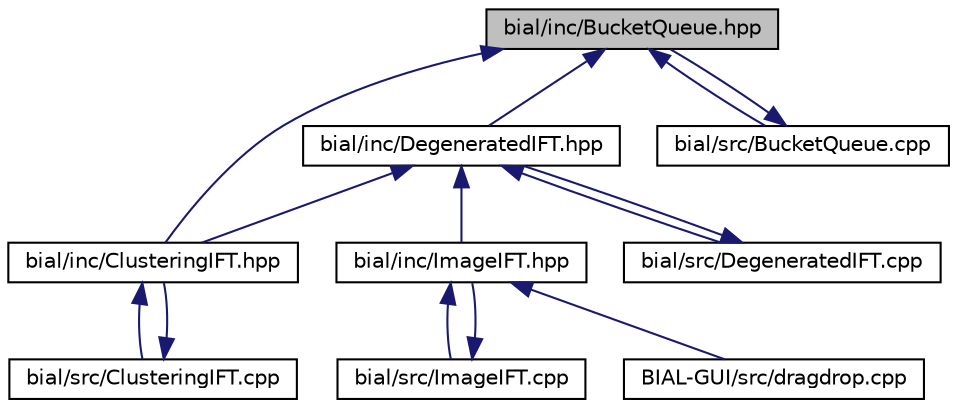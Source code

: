 digraph "bial/inc/BucketQueue.hpp"
{
  edge [fontname="Helvetica",fontsize="10",labelfontname="Helvetica",labelfontsize="10"];
  node [fontname="Helvetica",fontsize="10",shape=record];
  Node1 [label="bial/inc/BucketQueue.hpp",height=0.2,width=0.4,color="black", fillcolor="grey75", style="filled", fontcolor="black"];
  Node1 -> Node2 [dir="back",color="midnightblue",fontsize="10",style="solid",fontname="Helvetica"];
  Node2 [label="bial/inc/ClusteringIFT.hpp",height=0.2,width=0.4,color="black", fillcolor="white", style="filled",URL="$_clustering_i_f_t_8hpp.html"];
  Node2 -> Node3 [dir="back",color="midnightblue",fontsize="10",style="solid",fontname="Helvetica"];
  Node3 [label="bial/src/ClusteringIFT.cpp",height=0.2,width=0.4,color="black", fillcolor="white", style="filled",URL="$_clustering_i_f_t_8cpp.html"];
  Node3 -> Node2 [dir="back",color="midnightblue",fontsize="10",style="solid",fontname="Helvetica"];
  Node1 -> Node4 [dir="back",color="midnightblue",fontsize="10",style="solid",fontname="Helvetica"];
  Node4 [label="bial/inc/DegeneratedIFT.hpp",height=0.2,width=0.4,color="black", fillcolor="white", style="filled",URL="$_degenerated_i_f_t_8hpp.html"];
  Node4 -> Node2 [dir="back",color="midnightblue",fontsize="10",style="solid",fontname="Helvetica"];
  Node4 -> Node5 [dir="back",color="midnightblue",fontsize="10",style="solid",fontname="Helvetica"];
  Node5 [label="bial/inc/ImageIFT.hpp",height=0.2,width=0.4,color="black", fillcolor="white", style="filled",URL="$_image_i_f_t_8hpp.html"];
  Node5 -> Node6 [dir="back",color="midnightblue",fontsize="10",style="solid",fontname="Helvetica"];
  Node6 [label="bial/src/ImageIFT.cpp",height=0.2,width=0.4,color="black", fillcolor="white", style="filled",URL="$_image_i_f_t_8cpp.html"];
  Node6 -> Node5 [dir="back",color="midnightblue",fontsize="10",style="solid",fontname="Helvetica"];
  Node5 -> Node7 [dir="back",color="midnightblue",fontsize="10",style="solid",fontname="Helvetica"];
  Node7 [label="BIAL-GUI/src/dragdrop.cpp",height=0.2,width=0.4,color="black", fillcolor="white", style="filled",URL="$dragdrop_8cpp.html"];
  Node4 -> Node8 [dir="back",color="midnightblue",fontsize="10",style="solid",fontname="Helvetica"];
  Node8 [label="bial/src/DegeneratedIFT.cpp",height=0.2,width=0.4,color="black", fillcolor="white", style="filled",URL="$_degenerated_i_f_t_8cpp.html"];
  Node8 -> Node4 [dir="back",color="midnightblue",fontsize="10",style="solid",fontname="Helvetica"];
  Node1 -> Node9 [dir="back",color="midnightblue",fontsize="10",style="solid",fontname="Helvetica"];
  Node9 [label="bial/src/BucketQueue.cpp",height=0.2,width=0.4,color="black", fillcolor="white", style="filled",URL="$_bucket_queue_8cpp.html"];
  Node9 -> Node1 [dir="back",color="midnightblue",fontsize="10",style="solid",fontname="Helvetica"];
}
